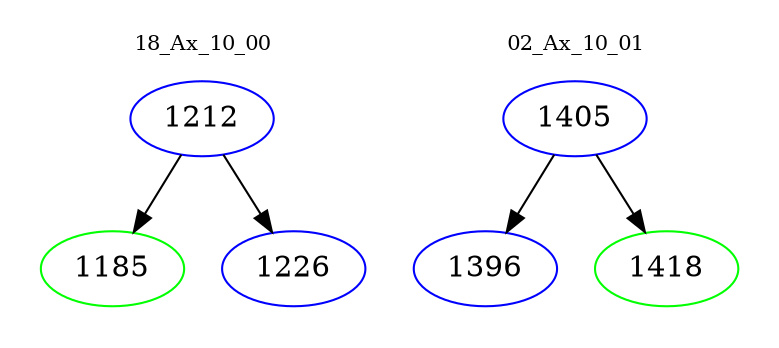 digraph{
subgraph cluster_0 {
color = white
label = "18_Ax_10_00";
fontsize=10;
T0_1212 [label="1212", color="blue"]
T0_1212 -> T0_1185 [color="black"]
T0_1185 [label="1185", color="green"]
T0_1212 -> T0_1226 [color="black"]
T0_1226 [label="1226", color="blue"]
}
subgraph cluster_1 {
color = white
label = "02_Ax_10_01";
fontsize=10;
T1_1405 [label="1405", color="blue"]
T1_1405 -> T1_1396 [color="black"]
T1_1396 [label="1396", color="blue"]
T1_1405 -> T1_1418 [color="black"]
T1_1418 [label="1418", color="green"]
}
}
